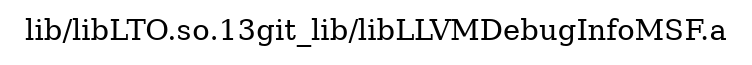 digraph "lib/libLTO.so.13git_lib/libLLVMDebugInfoMSF.a" {
	label="lib/libLTO.so.13git_lib/libLLVMDebugInfoMSF.a";
	rankdir=LR;

}
